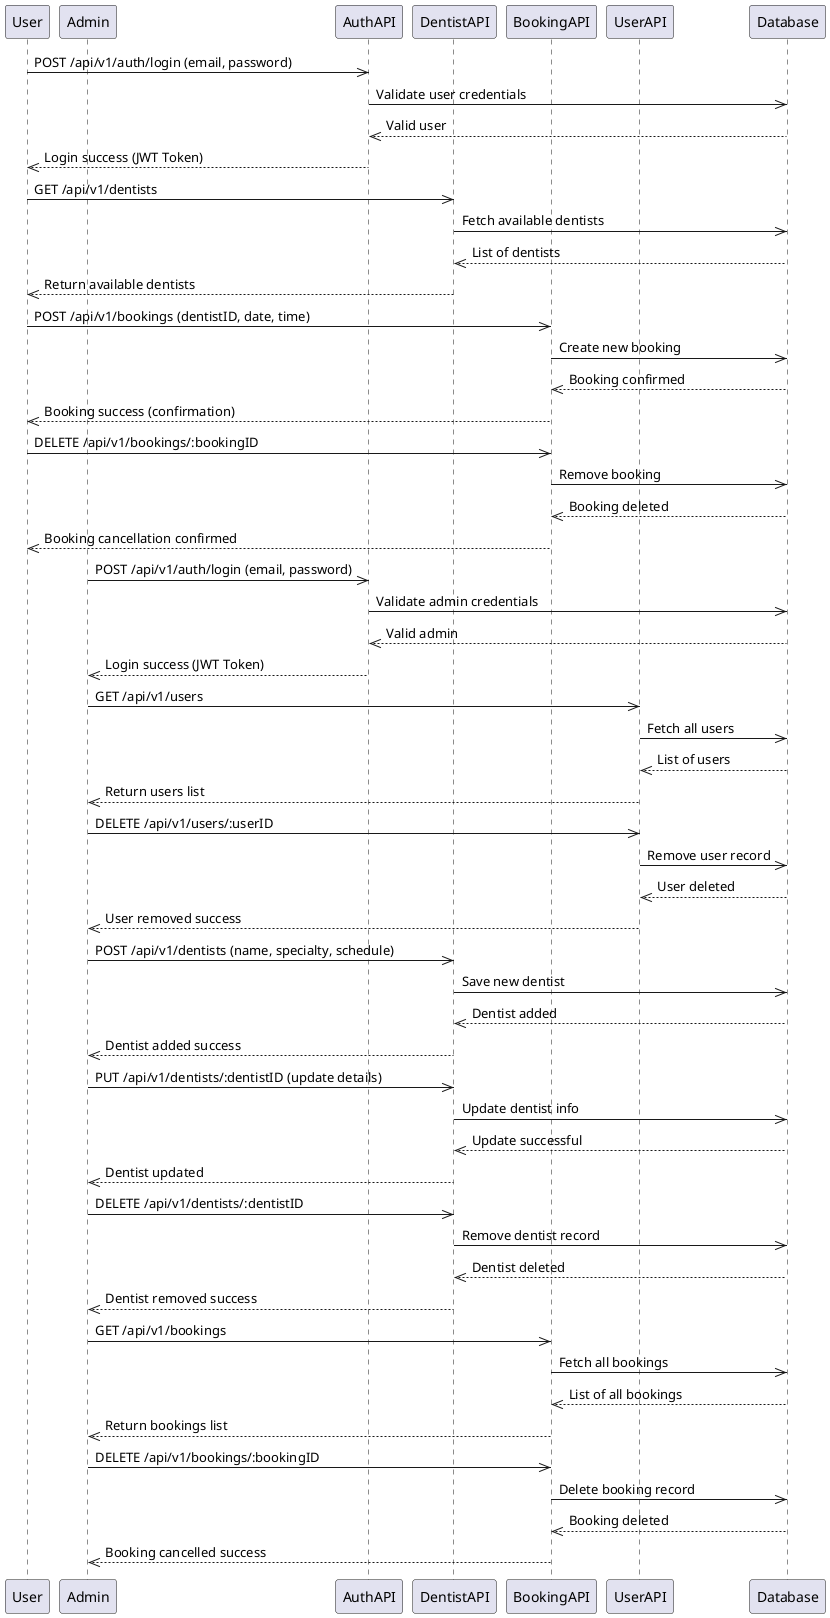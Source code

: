 @startuml

        participant User
    participant Admin
    participant AuthAPI
    participant DentistAPI
    participant BookingAPI
    participant UserAPI
    participant Database

    
    User->>AuthAPI: POST /api/v1/auth/login (email, password)
    AuthAPI->>Database: Validate user credentials
    Database-->>AuthAPI: Valid user
    AuthAPI-->>User: Login success (JWT Token)

    
    User->>DentistAPI: GET /api/v1/dentists
    DentistAPI->>Database: Fetch available dentists
    Database-->>DentistAPI: List of dentists
    DentistAPI-->>User: Return available dentists

    User->>BookingAPI: POST /api/v1/bookings (dentistID, date, time)
    BookingAPI->>Database: Create new booking
    Database-->>BookingAPI: Booking confirmed
    BookingAPI-->>User: Booking success (confirmation)

    
    User->>BookingAPI: DELETE /api/v1/bookings/:bookingID
    BookingAPI->>Database: Remove booking
    Database-->>BookingAPI: Booking deleted
    BookingAPI-->>User: Booking cancellation confirmed

   
    Admin->>AuthAPI: POST /api/v1/auth/login (email, password)
    AuthAPI->>Database: Validate admin credentials
    Database-->>AuthAPI: Valid admin
    AuthAPI-->>Admin: Login success (JWT Token)

    
    Admin->>UserAPI: GET /api/v1/users
    UserAPI->>Database: Fetch all users
    Database-->>UserAPI: List of users
    UserAPI-->>Admin: Return users list

    Admin->>UserAPI: DELETE /api/v1/users/:userID
    UserAPI->>Database: Remove user record
    Database-->>UserAPI: User deleted
    UserAPI-->>Admin: User removed success

   
    Admin->>DentistAPI: POST /api/v1/dentists (name, specialty, schedule)
    DentistAPI->>Database: Save new dentist
    Database-->>DentistAPI: Dentist added
    DentistAPI-->>Admin: Dentist added success

    Admin->>DentistAPI: PUT /api/v1/dentists/:dentistID (update details)
    DentistAPI->>Database: Update dentist info
    Database-->>DentistAPI: Update successful
    DentistAPI-->>Admin: Dentist updated

    Admin->>DentistAPI: DELETE /api/v1/dentists/:dentistID
    DentistAPI->>Database: Remove dentist record
    Database-->>DentistAPI: Dentist deleted
    DentistAPI-->>Admin: Dentist removed success

  
    Admin->>BookingAPI: GET /api/v1/bookings
    BookingAPI->>Database: Fetch all bookings
    Database-->>BookingAPI: List of all bookings
    BookingAPI-->>Admin: Return bookings list

    Admin->>BookingAPI: DELETE /api/v1/bookings/:bookingID
    BookingAPI->>Database: Delete booking record
    Database-->>BookingAPI: Booking deleted
    BookingAPI-->>Admin: Booking cancelled success
@enduml